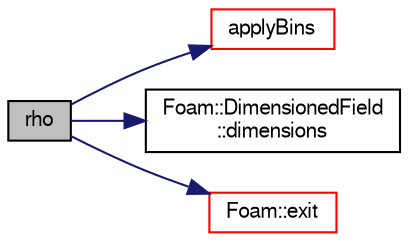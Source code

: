 digraph "rho"
{
  bgcolor="transparent";
  edge [fontname="FreeSans",fontsize="10",labelfontname="FreeSans",labelfontsize="10"];
  node [fontname="FreeSans",fontsize="10",shape=record];
  rankdir="LR";
  Node1005 [label="rho",height=0.2,width=0.4,color="black", fillcolor="grey75", style="filled", fontcolor="black"];
  Node1005 -> Node1006 [color="midnightblue",fontsize="10",style="solid",fontname="FreeSans"];
  Node1006 [label="applyBins",height=0.2,width=0.4,color="red",URL="$a28830.html#a60cc6482c4726fe2205a8b008a9859ec",tooltip="Accumulate bin data. "];
  Node1005 -> Node1010 [color="midnightblue",fontsize="10",style="solid",fontname="FreeSans"];
  Node1010 [label="Foam::DimensionedField\l::dimensions",height=0.2,width=0.4,color="black",URL="$a26390.html#a66989c1e0666e0d0c93a2056ce75599e",tooltip="Return dimensions. "];
  Node1005 -> Node1011 [color="midnightblue",fontsize="10",style="solid",fontname="FreeSans"];
  Node1011 [label="Foam::exit",height=0.2,width=0.4,color="red",URL="$a21124.html#a06ca7250d8e89caf05243ec094843642"];
}
